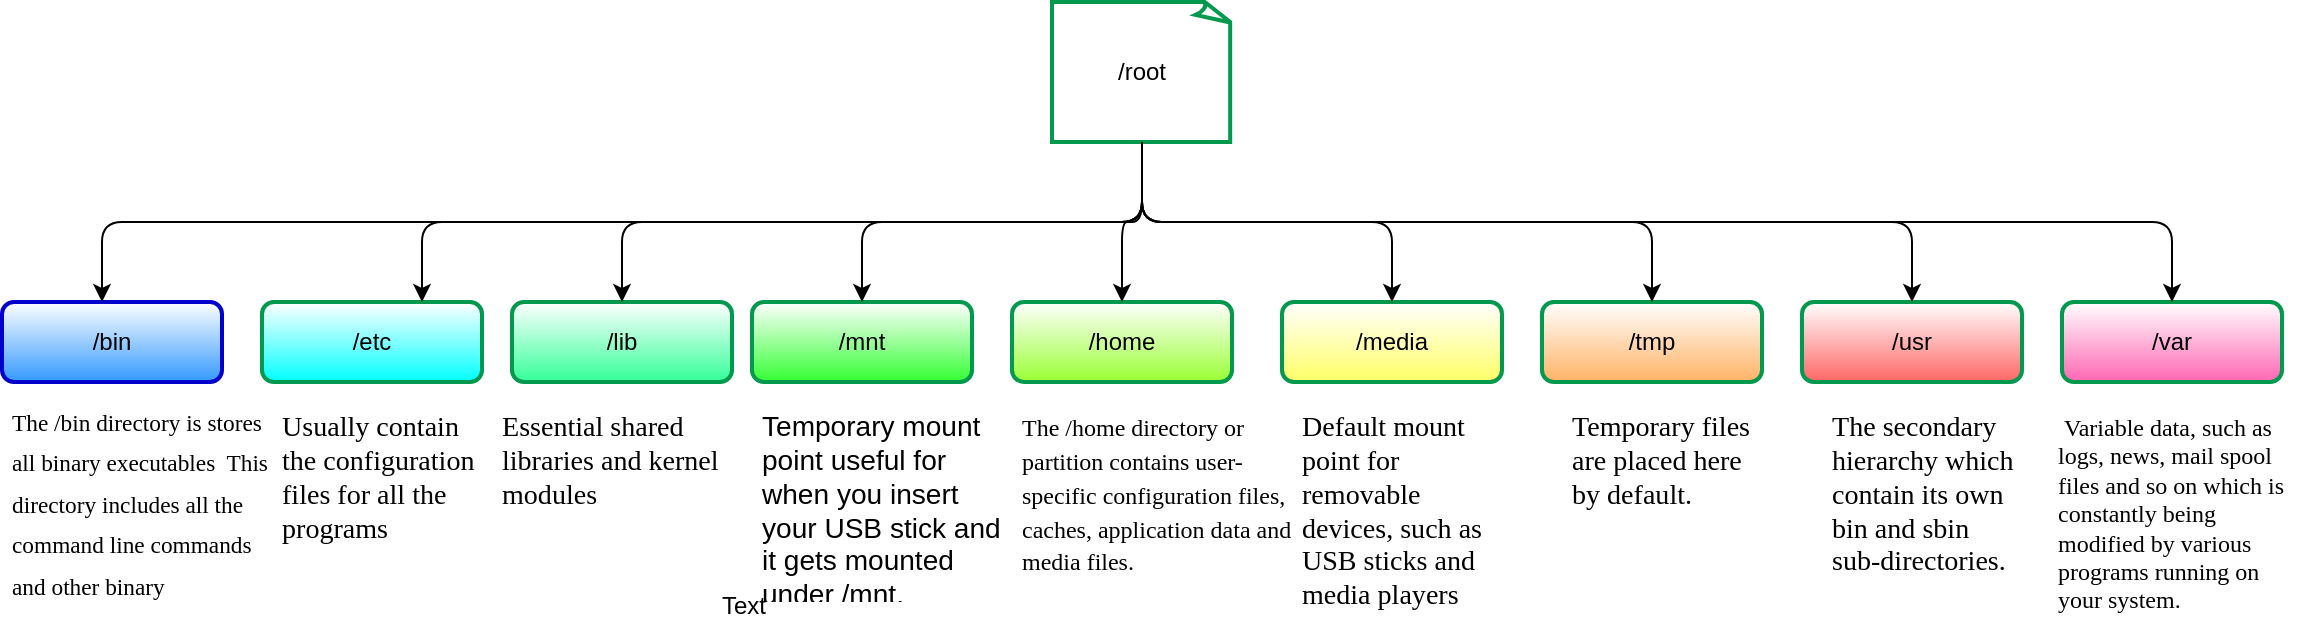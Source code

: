 <mxGraphModel dx="613" dy="411" grid="1" gridSize="10" guides="1" tooltips="1" connect="1" arrows="1" fold="1" page="1" pageScale="1" pageWidth="1169" pageHeight="1654" background="#ffffff"><root><mxCell id="0"/><mxCell id="1" parent="0"/><mxCell id="2" value="/root" style="shape=mxgraph.basic.document;whiteSpace=wrap;html=1;fillColor=#ffffff;strokeColor=#00994D;strokeWidth=2;gradientColor=#ffffff;" parent="1" vertex="1"><mxGeometry x="545" y="20" width="90" height="70" as="geometry"/></mxCell><mxCell id="4" value="/bin" style="rounded=1;whiteSpace=wrap;html=1;strokeColor=#0000CC;strokeWidth=2;gradientColor=#3399FF;" parent="1" vertex="1"><mxGeometry x="20" y="170" width="110" height="40" as="geometry"/></mxCell><mxCell id="5" value="/etc" style="rounded=1;whiteSpace=wrap;html=1;strokeColor=#00994D;strokeWidth=2;gradientColor=#00FFFF;" parent="1" vertex="1"><mxGeometry x="150" y="170" width="110" height="40" as="geometry"/></mxCell><mxCell id="6" value="/lib" style="rounded=1;whiteSpace=wrap;html=1;strokeColor=#00994D;strokeWidth=2;gradientColor=#33FF99;" parent="1" vertex="1"><mxGeometry x="275" y="170" width="110" height="40" as="geometry"/></mxCell><mxCell id="7" value="/mnt" style="rounded=1;whiteSpace=wrap;html=1;strokeColor=#00994D;strokeWidth=2;gradientColor=#33FF33;" parent="1" vertex="1"><mxGeometry x="395" y="170" width="110" height="40" as="geometry"/></mxCell><mxCell id="9" value="" style="edgeStyle=elbowEdgeStyle;elbow=vertical;endArrow=classic;html=1;exitX=0.5;exitY=1;exitPerimeter=0;" parent="1" source="2" edge="1"><mxGeometry width="50" height="50" relative="1" as="geometry"><mxPoint x="20" y="280" as="sourcePoint"/><mxPoint x="70" y="170" as="targetPoint"/></mxGeometry></mxCell><mxCell id="10" value="" style="edgeStyle=elbowEdgeStyle;elbow=vertical;endArrow=classic;html=1;exitX=0.5;exitY=1;exitPerimeter=0;" parent="1" source="2" edge="1"><mxGeometry width="50" height="50" relative="1" as="geometry"><mxPoint x="380" y="120" as="sourcePoint"/><mxPoint x="230" y="170" as="targetPoint"/></mxGeometry></mxCell><mxCell id="11" value="/home" style="rounded=1;whiteSpace=wrap;html=1;strokeColor=#00994D;strokeWidth=2;gradientColor=#99FF33;" parent="1" vertex="1"><mxGeometry x="525" y="170" width="110" height="40" as="geometry"/></mxCell><mxCell id="14" value="&lt;h3&gt;&lt;font face=&quot;Times New Roman&quot; style=&quot;font-size: 14px&quot;&gt;&lt;sup style=&quot;font-weight: normal&quot;&gt;The /bin directory is stores all binary executables&amp;nbsp; This directory includes all the command line commands and other binary executables.&lt;/sup&gt;&lt;/font&gt;&lt;/h3&gt;" style="text;html=1;strokeColor=none;fillColor=none;spacing=5;spacingTop=-20;whiteSpace=wrap;overflow=hidden;rounded=0;" parent="1" vertex="1"><mxGeometry x="20" y="220" width="140" height="100" as="geometry"/></mxCell><mxCell id="15" value="&lt;h3&gt;&lt;br&gt;&lt;/h3&gt;" style="text;html=1;strokeColor=none;fillColor=none;spacing=5;spacingTop=-20;whiteSpace=wrap;overflow=hidden;rounded=0;" parent="1" vertex="1"><mxGeometry x="160" y="220" width="100" height="100" as="geometry"/></mxCell><mxCell id="16" value="&lt;h3&gt;&lt;span style=&quot;font-weight: normal&quot;&gt;&lt;font face=&quot;Times New Roman&quot;&gt;Essential shared libraries and kernel modules&lt;/font&gt;&lt;/span&gt;&lt;br&gt;&lt;/h3&gt;" style="text;html=1;strokeColor=none;fillColor=none;spacing=5;spacingTop=-20;whiteSpace=wrap;overflow=hidden;rounded=0;" parent="1" vertex="1"><mxGeometry x="265" y="220" width="130" height="70" as="geometry"/></mxCell><mxCell id="19" value="&lt;h3&gt;&lt;font style=&quot;font-size: 12px ; font-weight: normal&quot; face=&quot;Times New Roman&quot;&gt;The /home directory or partition contains user-specific configuration files, caches, application data and media files.&lt;/font&gt;&lt;br&gt;&lt;/h3&gt;" style="text;html=1;strokeColor=none;fillColor=none;spacing=5;spacingTop=-20;whiteSpace=wrap;overflow=hidden;rounded=0;" parent="1" vertex="1"><mxGeometry x="525" y="220" width="150" height="100" as="geometry"/></mxCell><mxCell id="20" value="&lt;h3&gt;&lt;span style=&quot;font-weight: normal&quot;&gt;Temporary mount point useful for when you insert your USB stick and it gets mounted under /mnt.&lt;/span&gt;&lt;br&gt;&lt;/h3&gt;" style="text;html=1;strokeColor=none;fillColor=none;spacing=5;spacingTop=-20;whiteSpace=wrap;overflow=hidden;rounded=0;" parent="1" vertex="1"><mxGeometry x="395" y="220" width="130" height="100" as="geometry"/></mxCell><mxCell id="21" value="/media" style="rounded=1;whiteSpace=wrap;html=1;strokeColor=#00994D;strokeWidth=2;gradientColor=#FFFF66;" parent="1" vertex="1"><mxGeometry x="660" y="170" width="110" height="40" as="geometry"/></mxCell><mxCell id="22" value="/tmp" style="rounded=1;whiteSpace=wrap;html=1;strokeColor=#00994D;strokeWidth=2;gradientColor=#FFB366;" parent="1" vertex="1"><mxGeometry x="790" y="170" width="110" height="40" as="geometry"/></mxCell><mxCell id="23" value="/usr" style="rounded=1;whiteSpace=wrap;html=1;strokeColor=#00994D;strokeWidth=2;gradientColor=#FF6666;" parent="1" vertex="1"><mxGeometry x="920" y="170" width="110" height="40" as="geometry"/></mxCell><mxCell id="25" value="/var" style="rounded=1;whiteSpace=wrap;html=1;strokeColor=#00994D;strokeWidth=2;gradientColor=#FF66B3;" parent="1" vertex="1"><mxGeometry x="1050" y="170" width="110" height="40" as="geometry"/></mxCell><mxCell id="26" value="&lt;h3&gt;&lt;span style=&quot;font-weight: normal&quot;&gt;&lt;font face=&quot;Times New Roman&quot;&gt;Usually contain the configuration files for all the programs&amp;nbsp;&lt;/font&gt;&lt;/span&gt;&lt;br&gt;&lt;/h3&gt;" style="text;html=1;strokeColor=none;fillColor=none;spacing=5;spacingTop=-20;whiteSpace=wrap;overflow=hidden;rounded=0;" parent="1" vertex="1"><mxGeometry x="155" y="220" width="115" height="100" as="geometry"/></mxCell><mxCell id="27" value="&lt;h3&gt;&lt;span style=&quot;font-weight: normal&quot;&gt;&lt;font face=&quot;Times New Roman&quot;&gt;Default mount point for removable devices, such as USB sticks and media players&lt;/font&gt;&lt;/span&gt;&lt;/h3&gt;" style="text;html=1;strokeColor=none;fillColor=none;spacing=5;spacingTop=-20;whiteSpace=wrap;overflow=hidden;rounded=0;" parent="1" vertex="1"><mxGeometry x="665" y="220" width="115" height="110" as="geometry"/></mxCell><mxCell id="28" value="&lt;h3&gt;&lt;span style=&quot;font-weight: normal&quot;&gt;&lt;font face=&quot;Times New Roman&quot;&gt;Temporary files are placed here by default.&lt;/font&gt;&lt;/span&gt;&lt;br&gt;&lt;/h3&gt;" style="text;html=1;strokeColor=none;fillColor=none;spacing=5;spacingTop=-20;whiteSpace=wrap;overflow=hidden;rounded=0;" parent="1" vertex="1"><mxGeometry x="800" y="220" width="100" height="100" as="geometry"/></mxCell><mxCell id="29" value="&lt;h3&gt;&lt;span style=&quot;font-weight: normal&quot;&gt;&lt;font face=&quot;Times New Roman&quot;&gt;The secondary hierarchy which contain its own bin and sbin sub-directories.&lt;/font&gt;&lt;/span&gt;&lt;br&gt;&lt;/h3&gt;" style="text;html=1;strokeColor=none;fillColor=none;spacing=5;spacingTop=-20;whiteSpace=wrap;overflow=hidden;rounded=0;" parent="1" vertex="1"><mxGeometry x="930" y="220" width="100" height="100" as="geometry"/></mxCell><mxCell id="30" value="&lt;h4&gt;&lt;span style=&quot;font-weight: normal&quot;&gt;&lt;font style=&quot;font-size: 12px&quot; face=&quot;Times New Roman&quot;&gt;&amp;nbsp;Variable data, such as logs, news, mail spool files and so on which is constantly being modified by various programs running on your system.&lt;/font&gt;&lt;/span&gt;&lt;/h4&gt;" style="text;html=1;strokeColor=none;fillColor=none;spacing=5;spacingTop=-20;whiteSpace=wrap;overflow=hidden;rounded=0;" parent="1" vertex="1"><mxGeometry x="1043" y="220" width="125" height="120" as="geometry"/></mxCell><mxCell id="32" value="" style="edgeStyle=elbowEdgeStyle;elbow=vertical;endArrow=classic;html=1;exitX=0.5;exitY=1;exitPerimeter=0;" parent="1" source="2" target="6" edge="1"><mxGeometry width="50" height="50" relative="1" as="geometry"><mxPoint x="170" y="410" as="sourcePoint"/><mxPoint x="220" y="360" as="targetPoint"/></mxGeometry></mxCell><mxCell id="33" value="" style="edgeStyle=elbowEdgeStyle;elbow=vertical;endArrow=classic;html=1;exitX=0.5;exitY=1;exitPerimeter=0;" parent="1" source="2" target="7" edge="1"><mxGeometry width="50" height="50" relative="1" as="geometry"><mxPoint x="170" y="410" as="sourcePoint"/><mxPoint x="220" y="360" as="targetPoint"/></mxGeometry></mxCell><mxCell id="34" value="" style="edgeStyle=elbowEdgeStyle;elbow=vertical;endArrow=classic;html=1;exitX=0.5;exitY=1;exitPerimeter=0;entryX=0.5;entryY=0;" parent="1" source="2" target="11" edge="1"><mxGeometry width="50" height="50" relative="1" as="geometry"><mxPoint x="170" y="410" as="sourcePoint"/><mxPoint x="220" y="360" as="targetPoint"/></mxGeometry></mxCell><mxCell id="35" value="" style="edgeStyle=elbowEdgeStyle;elbow=vertical;endArrow=classic;html=1;exitX=0.5;exitY=1;exitPerimeter=0;entryX=0.5;entryY=0;" parent="1" source="2" target="21" edge="1"><mxGeometry width="50" height="50" relative="1" as="geometry"><mxPoint x="170" y="410" as="sourcePoint"/><mxPoint x="220" y="360" as="targetPoint"/></mxGeometry></mxCell><mxCell id="36" value="" style="edgeStyle=elbowEdgeStyle;elbow=vertical;endArrow=classic;html=1;exitX=0.5;exitY=1;exitPerimeter=0;entryX=0.5;entryY=0;" parent="1" source="2" target="22" edge="1"><mxGeometry width="50" height="50" relative="1" as="geometry"><mxPoint x="170" y="410" as="sourcePoint"/><mxPoint x="220" y="360" as="targetPoint"/></mxGeometry></mxCell><mxCell id="37" value="" style="edgeStyle=elbowEdgeStyle;elbow=vertical;endArrow=classic;html=1;entryX=0.5;entryY=0;" parent="1" target="23" edge="1"><mxGeometry width="50" height="50" relative="1" as="geometry"><mxPoint x="590" y="100" as="sourcePoint"/><mxPoint x="220" y="360" as="targetPoint"/><Array as="points"><mxPoint x="790" y="130"/></Array></mxGeometry></mxCell><mxCell id="38" value="" style="edgeStyle=elbowEdgeStyle;elbow=vertical;endArrow=classic;html=1;" parent="1" target="25" edge="1"><mxGeometry width="50" height="50" relative="1" as="geometry"><mxPoint x="590" y="100" as="sourcePoint"/><mxPoint x="460" y="360" as="targetPoint"/><Array as="points"><mxPoint x="850" y="130"/></Array></mxGeometry></mxCell><mxCell id="43" value="Text" style="text;html=1;resizable=0;points=[];autosize=1;align=left;verticalAlign=top;spacingTop=-4;" parent="1" vertex="1"><mxGeometry x="378" y="312" width="40" height="20" as="geometry"/></mxCell></root></mxGraphModel>